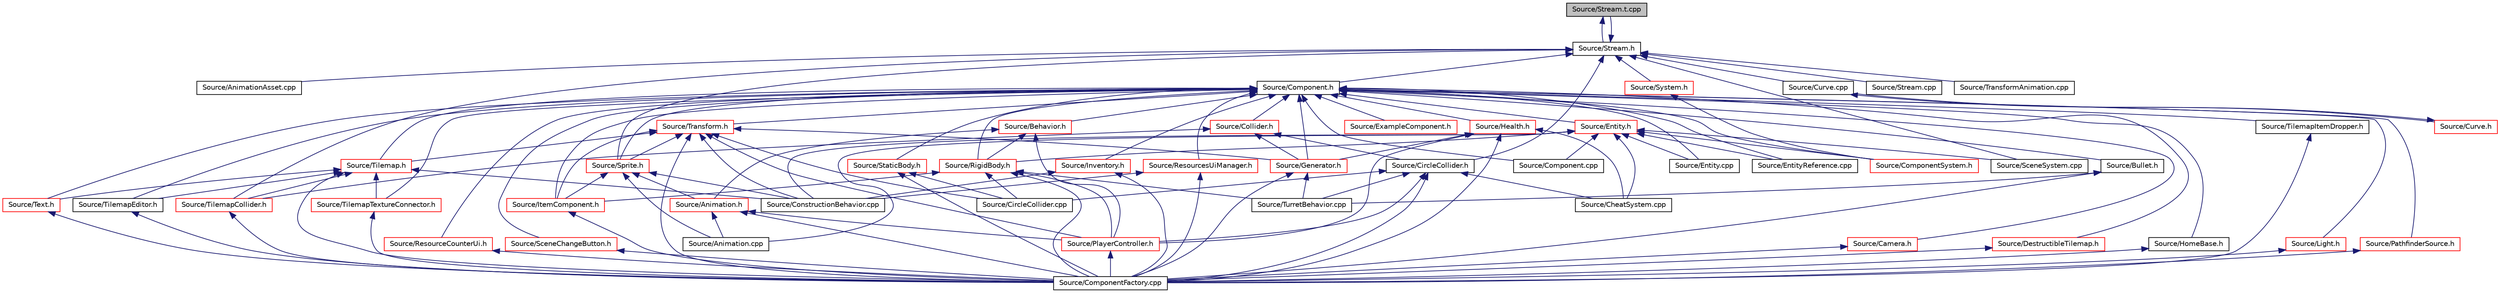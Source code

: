 digraph "Source/Stream.t.cpp"
{
 // LATEX_PDF_SIZE
  edge [fontname="Helvetica",fontsize="10",labelfontname="Helvetica",labelfontsize="10"];
  node [fontname="Helvetica",fontsize="10",shape=record];
  Node1 [label="Source/Stream.t.cpp",height=0.2,width=0.4,color="black", fillcolor="grey75", style="filled", fontcolor="black",tooltip="JSON File reading/writing."];
  Node1 -> Node2 [dir="back",color="midnightblue",fontsize="10",style="solid"];
  Node2 [label="Source/Stream.h",height=0.2,width=0.4,color="black", fillcolor="white", style="filled",URL="$Stream_8h.html",tooltip="JSON File reading/writing."];
  Node2 -> Node3 [dir="back",color="midnightblue",fontsize="10",style="solid"];
  Node3 [label="Source/AnimationAsset.cpp",height=0.2,width=0.4,color="black", fillcolor="white", style="filled",URL="$AnimationAsset_8cpp.html",tooltip="Asset that contains information about a spritesheet animation."];
  Node2 -> Node4 [dir="back",color="midnightblue",fontsize="10",style="solid"];
  Node4 [label="Source/CircleCollider.h",height=0.2,width=0.4,color="black", fillcolor="white", style="filled",URL="$CircleCollider_8h.html",tooltip="Circle-shaped collider."];
  Node4 -> Node5 [dir="back",color="midnightblue",fontsize="10",style="solid"];
  Node5 [label="Source/CheatSystem.cpp",height=0.2,width=0.4,color="black", fillcolor="white", style="filled",URL="$CheatSystem_8cpp.html",tooltip="CheatSystem Class definition."];
  Node4 -> Node6 [dir="back",color="midnightblue",fontsize="10",style="solid"];
  Node6 [label="Source/CircleCollider.cpp",height=0.2,width=0.4,color="black", fillcolor="white", style="filled",URL="$CircleCollider_8cpp.html",tooltip="Circle-shaped collider."];
  Node4 -> Node7 [dir="back",color="midnightblue",fontsize="10",style="solid"];
  Node7 [label="Source/ComponentFactory.cpp",height=0.2,width=0.4,color="black", fillcolor="white", style="filled",URL="$ComponentFactory_8cpp.html",tooltip="Definitions for the component factory class."];
  Node4 -> Node8 [dir="back",color="midnightblue",fontsize="10",style="solid"];
  Node8 [label="Source/PlayerController.h",height=0.2,width=0.4,color="red", fillcolor="white", style="filled",URL="$PlayerController_8h.html",tooltip="PlayerController Behaviour Class."];
  Node8 -> Node7 [dir="back",color="midnightblue",fontsize="10",style="solid"];
  Node4 -> Node11 [dir="back",color="midnightblue",fontsize="10",style="solid"];
  Node11 [label="Source/TurretBehavior.cpp",height=0.2,width=0.4,color="black", fillcolor="white", style="filled",URL="$TurretBehavior_8cpp.html",tooltip="Behavior Compenent for Basic Turret"];
  Node2 -> Node12 [dir="back",color="midnightblue",fontsize="10",style="solid"];
  Node12 [label="Source/Component.h",height=0.2,width=0.4,color="black", fillcolor="white", style="filled",URL="$Component_8h.html",tooltip="Virtual component header."];
  Node12 -> Node13 [dir="back",color="midnightblue",fontsize="10",style="solid"];
  Node13 [label="Source/Behavior.h",height=0.2,width=0.4,color="red", fillcolor="white", style="filled",URL="$Behavior_8h.html",tooltip="Virtual behavior component header."];
  Node13 -> Node14 [dir="back",color="midnightblue",fontsize="10",style="solid"];
  Node14 [label="Source/Animation.h",height=0.2,width=0.4,color="red", fillcolor="white", style="filled",URL="$Animation_8h.html",tooltip="animation component class"];
  Node14 -> Node15 [dir="back",color="midnightblue",fontsize="10",style="solid"];
  Node15 [label="Source/Animation.cpp",height=0.2,width=0.4,color="black", fillcolor="white", style="filled",URL="$Animation_8cpp.html",tooltip="animation component implimentation"];
  Node14 -> Node7 [dir="back",color="midnightblue",fontsize="10",style="solid"];
  Node14 -> Node8 [dir="back",color="midnightblue",fontsize="10",style="solid"];
  Node13 -> Node8 [dir="back",color="midnightblue",fontsize="10",style="solid"];
  Node13 -> Node53 [dir="back",color="midnightblue",fontsize="10",style="solid"];
  Node53 [label="Source/RigidBody.h",height=0.2,width=0.4,color="red", fillcolor="white", style="filled",URL="$RigidBody_8h_source.html",tooltip=" "];
  Node53 -> Node6 [dir="back",color="midnightblue",fontsize="10",style="solid"];
  Node53 -> Node7 [dir="back",color="midnightblue",fontsize="10",style="solid"];
  Node53 -> Node64 [dir="back",color="midnightblue",fontsize="10",style="solid"];
  Node64 [label="Source/ItemComponent.h",height=0.2,width=0.4,color="red", fillcolor="white", style="filled",URL="$ItemComponent_8h.html",tooltip="Item in the world that can be picked up."];
  Node64 -> Node7 [dir="back",color="midnightblue",fontsize="10",style="solid"];
  Node53 -> Node8 [dir="back",color="midnightblue",fontsize="10",style="solid"];
  Node53 -> Node11 [dir="back",color="midnightblue",fontsize="10",style="solid"];
  Node12 -> Node67 [dir="back",color="midnightblue",fontsize="10",style="solid"];
  Node67 [label="Source/Bullet.h",height=0.2,width=0.4,color="black", fillcolor="white", style="filled",URL="$Bullet_8h_source.html",tooltip=" "];
  Node67 -> Node7 [dir="back",color="midnightblue",fontsize="10",style="solid"];
  Node67 -> Node11 [dir="back",color="midnightblue",fontsize="10",style="solid"];
  Node12 -> Node68 [dir="back",color="midnightblue",fontsize="10",style="solid"];
  Node68 [label="Source/Camera.h",height=0.2,width=0.4,color="red", fillcolor="white", style="filled",URL="$Camera_8h.html",tooltip="Camera component for rendering."];
  Node68 -> Node7 [dir="back",color="midnightblue",fontsize="10",style="solid"];
  Node12 -> Node79 [dir="back",color="midnightblue",fontsize="10",style="solid"];
  Node79 [label="Source/Collider.h",height=0.2,width=0.4,color="red", fillcolor="white", style="filled",URL="$Collider_8h.html",tooltip="Base component for detecting collisions."];
  Node79 -> Node4 [dir="back",color="midnightblue",fontsize="10",style="solid"];
  Node79 -> Node25 [dir="back",color="midnightblue",fontsize="10",style="solid"];
  Node25 [label="Source/Generator.h",height=0.2,width=0.4,color="red", fillcolor="white", style="filled",URL="$Generator_8h_source.html",tooltip=" "];
  Node25 -> Node7 [dir="back",color="midnightblue",fontsize="10",style="solid"];
  Node25 -> Node11 [dir="back",color="midnightblue",fontsize="10",style="solid"];
  Node79 -> Node80 [dir="back",color="midnightblue",fontsize="10",style="solid"];
  Node80 [label="Source/TilemapCollider.h",height=0.2,width=0.4,color="red", fillcolor="white", style="filled",URL="$TilemapCollider_8h.html",tooltip="tilemap collider"];
  Node80 -> Node7 [dir="back",color="midnightblue",fontsize="10",style="solid"];
  Node12 -> Node81 [dir="back",color="midnightblue",fontsize="10",style="solid"];
  Node81 [label="Source/Component.cpp",height=0.2,width=0.4,color="black", fillcolor="white", style="filled",URL="$Component_8cpp.html",tooltip="Virtual component header."];
  Node12 -> Node82 [dir="back",color="midnightblue",fontsize="10",style="solid"];
  Node82 [label="Source/ComponentSystem.h",height=0.2,width=0.4,color="red", fillcolor="white", style="filled",URL="$ComponentSystem_8h.html",tooltip="System that keeps track of a specific kind of Component."];
  Node12 -> Node90 [dir="back",color="midnightblue",fontsize="10",style="solid"];
  Node90 [label="Source/DestructibleTilemap.h",height=0.2,width=0.4,color="red", fillcolor="white", style="filled",URL="$DestructibleTilemap_8h.html",tooltip="Component responsible for handling the breaking of tiles with varrying strengths."];
  Node90 -> Node7 [dir="back",color="midnightblue",fontsize="10",style="solid"];
  Node12 -> Node86 [dir="back",color="midnightblue",fontsize="10",style="solid"];
  Node86 [label="Source/Entity.cpp",height=0.2,width=0.4,color="black", fillcolor="white", style="filled",URL="$Entity_8cpp.html",tooltip="Function definitions for the Entity class."];
  Node12 -> Node91 [dir="back",color="midnightblue",fontsize="10",style="solid"];
  Node91 [label="Source/Entity.h",height=0.2,width=0.4,color="red", fillcolor="white", style="filled",URL="$Entity_8h.html",tooltip="Entity class which holds Components."];
  Node91 -> Node15 [dir="back",color="midnightblue",fontsize="10",style="solid"];
  Node91 -> Node5 [dir="back",color="midnightblue",fontsize="10",style="solid"];
  Node91 -> Node81 [dir="back",color="midnightblue",fontsize="10",style="solid"];
  Node91 -> Node82 [dir="back",color="midnightblue",fontsize="10",style="solid"];
  Node91 -> Node23 [dir="back",color="midnightblue",fontsize="10",style="solid"];
  Node23 [label="Source/ConstructionBehavior.cpp",height=0.2,width=0.4,color="black", fillcolor="white", style="filled",URL="$ConstructionBehavior_8cpp.html",tooltip="handles the construction of towers and modification of terrain"];
  Node91 -> Node86 [dir="back",color="midnightblue",fontsize="10",style="solid"];
  Node91 -> Node119 [dir="back",color="midnightblue",fontsize="10",style="solid"];
  Node119 [label="Source/EntityReference.cpp",height=0.2,width=0.4,color="black", fillcolor="white", style="filled",URL="$EntityReference_8cpp.html",tooltip="a reference to an Entity in the scene"];
  Node91 -> Node53 [dir="back",color="midnightblue",fontsize="10",style="solid"];
  Node91 -> Node115 [dir="back",color="midnightblue",fontsize="10",style="solid"];
  Node115 [label="Source/SceneSystem.cpp",height=0.2,width=0.4,color="black", fillcolor="white", style="filled",URL="$SceneSystem_8cpp.html",tooltip="handles the process of resetting and changing scenes"];
  Node12 -> Node119 [dir="back",color="midnightblue",fontsize="10",style="solid"];
  Node12 -> Node127 [dir="back",color="midnightblue",fontsize="10",style="solid"];
  Node127 [label="Source/ExampleComponent.h",height=0.2,width=0.4,color="red", fillcolor="white", style="filled",URL="$ExampleComponent_8h.html",tooltip="DESCRIPTION HERE."];
  Node12 -> Node25 [dir="back",color="midnightblue",fontsize="10",style="solid"];
  Node12 -> Node129 [dir="back",color="midnightblue",fontsize="10",style="solid"];
  Node129 [label="Source/Health.h",height=0.2,width=0.4,color="red", fillcolor="white", style="filled",URL="$Health_8h_source.html",tooltip=" "];
  Node129 -> Node5 [dir="back",color="midnightblue",fontsize="10",style="solid"];
  Node129 -> Node7 [dir="back",color="midnightblue",fontsize="10",style="solid"];
  Node129 -> Node25 [dir="back",color="midnightblue",fontsize="10",style="solid"];
  Node129 -> Node8 [dir="back",color="midnightblue",fontsize="10",style="solid"];
  Node12 -> Node130 [dir="back",color="midnightblue",fontsize="10",style="solid"];
  Node130 [label="Source/HomeBase.h",height=0.2,width=0.4,color="black", fillcolor="white", style="filled",URL="$HomeBase_8h_source.html",tooltip=" "];
  Node130 -> Node7 [dir="back",color="midnightblue",fontsize="10",style="solid"];
  Node12 -> Node131 [dir="back",color="midnightblue",fontsize="10",style="solid"];
  Node131 [label="Source/Inventory.h",height=0.2,width=0.4,color="red", fillcolor="white", style="filled",URL="$Inventory_8h.html",tooltip="Inventory component that stores items."];
  Node131 -> Node7 [dir="back",color="midnightblue",fontsize="10",style="solid"];
  Node131 -> Node23 [dir="back",color="midnightblue",fontsize="10",style="solid"];
  Node12 -> Node64 [dir="back",color="midnightblue",fontsize="10",style="solid"];
  Node12 -> Node132 [dir="back",color="midnightblue",fontsize="10",style="solid"];
  Node132 [label="Source/Light.h",height=0.2,width=0.4,color="red", fillcolor="white", style="filled",URL="$Light_8h.html",tooltip="Light source component. It shines."];
  Node132 -> Node7 [dir="back",color="midnightblue",fontsize="10",style="solid"];
  Node12 -> Node133 [dir="back",color="midnightblue",fontsize="10",style="solid"];
  Node133 [label="Source/PathfinderSource.h",height=0.2,width=0.4,color="red", fillcolor="white", style="filled",URL="$PathfinderSource_8h.html",tooltip="Defines parent entity as the map for pathfinding."];
  Node133 -> Node7 [dir="back",color="midnightblue",fontsize="10",style="solid"];
  Node12 -> Node134 [dir="back",color="midnightblue",fontsize="10",style="solid"];
  Node134 [label="Source/ResourceCounterUi.h",height=0.2,width=0.4,color="red", fillcolor="white", style="filled",URL="$ResourceCounterUi_8h.html",tooltip="Ui Component that displays a resource sprite and a count."];
  Node134 -> Node7 [dir="back",color="midnightblue",fontsize="10",style="solid"];
  Node12 -> Node96 [dir="back",color="midnightblue",fontsize="10",style="solid"];
  Node96 [label="Source/ResourcesUiManager.h",height=0.2,width=0.4,color="red", fillcolor="white", style="filled",URL="$ResourcesUiManager_8h.html",tooltip="Component that manages the UI for displaying what resources a player currently has."];
  Node96 -> Node7 [dir="back",color="midnightblue",fontsize="10",style="solid"];
  Node96 -> Node23 [dir="back",color="midnightblue",fontsize="10",style="solid"];
  Node12 -> Node53 [dir="back",color="midnightblue",fontsize="10",style="solid"];
  Node12 -> Node135 [dir="back",color="midnightblue",fontsize="10",style="solid"];
  Node135 [label="Source/SceneChangeButton.h",height=0.2,width=0.4,color="red", fillcolor="white", style="filled",URL="$SceneChangeButton_8h.html",tooltip="Component that changes the scene when clicked."];
  Node135 -> Node7 [dir="back",color="midnightblue",fontsize="10",style="solid"];
  Node12 -> Node97 [dir="back",color="midnightblue",fontsize="10",style="solid"];
  Node97 [label="Source/Sprite.h",height=0.2,width=0.4,color="red", fillcolor="white", style="filled",URL="$Sprite_8h_source.html",tooltip=" "];
  Node97 -> Node15 [dir="back",color="midnightblue",fontsize="10",style="solid"];
  Node97 -> Node14 [dir="back",color="midnightblue",fontsize="10",style="solid"];
  Node97 -> Node23 [dir="back",color="midnightblue",fontsize="10",style="solid"];
  Node97 -> Node64 [dir="back",color="midnightblue",fontsize="10",style="solid"];
  Node12 -> Node136 [dir="back",color="midnightblue",fontsize="10",style="solid"];
  Node136 [label="Source/StaticBody.h",height=0.2,width=0.4,color="red", fillcolor="white", style="filled",URL="$StaticBody_8h.html",tooltip="pysics body which can be collided with and does not move"];
  Node136 -> Node6 [dir="back",color="midnightblue",fontsize="10",style="solid"];
  Node136 -> Node7 [dir="back",color="midnightblue",fontsize="10",style="solid"];
  Node12 -> Node124 [dir="back",color="midnightblue",fontsize="10",style="solid"];
  Node124 [label="Source/Text.h",height=0.2,width=0.4,color="red", fillcolor="white", style="filled",URL="$Text_8h.html",tooltip="Component that makes use of Tilemap to draw text."];
  Node124 -> Node7 [dir="back",color="midnightblue",fontsize="10",style="solid"];
  Node12 -> Node123 [dir="back",color="midnightblue",fontsize="10",style="solid"];
  Node123 [label="Source/Tilemap.h",height=0.2,width=0.4,color="red", fillcolor="white", style="filled",URL="$Tilemap_8h.html",tooltip="Tilemap component - loads and manages a tilemap array."];
  Node123 -> Node7 [dir="back",color="midnightblue",fontsize="10",style="solid"];
  Node123 -> Node23 [dir="back",color="midnightblue",fontsize="10",style="solid"];
  Node123 -> Node124 [dir="back",color="midnightblue",fontsize="10",style="solid"];
  Node123 -> Node80 [dir="back",color="midnightblue",fontsize="10",style="solid"];
  Node123 -> Node104 [dir="back",color="midnightblue",fontsize="10",style="solid"];
  Node104 [label="Source/TilemapEditor.h",height=0.2,width=0.4,color="black", fillcolor="white", style="filled",URL="$TilemapEditor_8h.html",tooltip="Component that allows direct editing of a Tilemap."];
  Node104 -> Node7 [dir="back",color="midnightblue",fontsize="10",style="solid"];
  Node123 -> Node126 [dir="back",color="midnightblue",fontsize="10",style="solid"];
  Node126 [label="Source/TilemapTextureConnector.h",height=0.2,width=0.4,color="red", fillcolor="white", style="filled",URL="$TilemapTextureConnector_8h.html",tooltip="Component that uses a parent 'source' tilemap to update a child tilemap with connected textures."];
  Node126 -> Node7 [dir="back",color="midnightblue",fontsize="10",style="solid"];
  Node12 -> Node104 [dir="back",color="midnightblue",fontsize="10",style="solid"];
  Node12 -> Node105 [dir="back",color="midnightblue",fontsize="10",style="solid"];
  Node105 [label="Source/TilemapItemDropper.h",height=0.2,width=0.4,color="black", fillcolor="white", style="filled",URL="$TilemapItemDropper_8h.html",tooltip="Drops an item whenever a tile is broken."];
  Node105 -> Node7 [dir="back",color="midnightblue",fontsize="10",style="solid"];
  Node12 -> Node126 [dir="back",color="midnightblue",fontsize="10",style="solid"];
  Node12 -> Node138 [dir="back",color="midnightblue",fontsize="10",style="solid"];
  Node138 [label="Source/Transform.h",height=0.2,width=0.4,color="red", fillcolor="white", style="filled",URL="$Transform_8h.html",tooltip="Transform."];
  Node138 -> Node6 [dir="back",color="midnightblue",fontsize="10",style="solid"];
  Node138 -> Node7 [dir="back",color="midnightblue",fontsize="10",style="solid"];
  Node138 -> Node23 [dir="back",color="midnightblue",fontsize="10",style="solid"];
  Node138 -> Node25 [dir="back",color="midnightblue",fontsize="10",style="solid"];
  Node138 -> Node64 [dir="back",color="midnightblue",fontsize="10",style="solid"];
  Node138 -> Node8 [dir="back",color="midnightblue",fontsize="10",style="solid"];
  Node138 -> Node97 [dir="back",color="midnightblue",fontsize="10",style="solid"];
  Node138 -> Node123 [dir="back",color="midnightblue",fontsize="10",style="solid"];
  Node2 -> Node143 [dir="back",color="midnightblue",fontsize="10",style="solid"];
  Node143 [label="Source/Curve.cpp",height=0.2,width=0.4,color="black", fillcolor="white", style="filled",URL="$Curve_8cpp.html",tooltip="class for interpolating between sequences of values"];
  Node143 -> Node144 [dir="back",color="midnightblue",fontsize="10",style="solid"];
  Node144 [label="Source/Curve.h",height=0.2,width=0.4,color="red", fillcolor="white", style="filled",URL="$Curve_8h.html",tooltip="class for interpolating between sequences of values"];
  Node144 -> Node143 [dir="back",color="midnightblue",fontsize="10",style="solid"];
  Node2 -> Node115 [dir="back",color="midnightblue",fontsize="10",style="solid"];
  Node2 -> Node97 [dir="back",color="midnightblue",fontsize="10",style="solid"];
  Node2 -> Node147 [dir="back",color="midnightblue",fontsize="10",style="solid"];
  Node147 [label="Source/Stream.cpp",height=0.2,width=0.4,color="black", fillcolor="white", style="filled",URL="$Stream_8cpp.html",tooltip="JSON File reading/writing."];
  Node2 -> Node1 [dir="back",color="midnightblue",fontsize="10",style="solid"];
  Node2 -> Node148 [dir="back",color="midnightblue",fontsize="10",style="solid"];
  Node148 [label="Source/System.h",height=0.2,width=0.4,color="red", fillcolor="white", style="filled",URL="$System_8h.html",tooltip="Base class for all Systems."];
  Node148 -> Node82 [dir="back",color="midnightblue",fontsize="10",style="solid"];
  Node2 -> Node80 [dir="back",color="midnightblue",fontsize="10",style="solid"];
  Node2 -> Node146 [dir="back",color="midnightblue",fontsize="10",style="solid"];
  Node146 [label="Source/TransformAnimation.cpp",height=0.2,width=0.4,color="black", fillcolor="white", style="filled",URL="$TransformAnimation_8cpp.html",tooltip="Asset that animates a Transform with Curves."];
}
